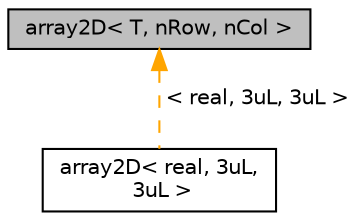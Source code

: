 digraph "array2D&lt; T, nRow, nCol &gt;"
{
 // LATEX_PDF_SIZE
  edge [fontname="Helvetica",fontsize="10",labelfontname="Helvetica",labelfontsize="10"];
  node [fontname="Helvetica",fontsize="10",shape=record];
  Node1 [label="array2D\< T, nRow, nCol \>",height=0.2,width=0.4,color="black", fillcolor="grey75", style="filled", fontcolor="black",tooltip=" "];
  Node1 -> Node2 [dir="back",color="orange",fontsize="10",style="dashed",label=" \< real, 3uL, 3uL \>" ,fontname="Helvetica"];
  Node2 [label="array2D\< real, 3uL,\l 3uL \>",height=0.2,width=0.4,color="black", fillcolor="white", style="filled",URL="$structpFlow_1_1array2D.html",tooltip=" "];
}
